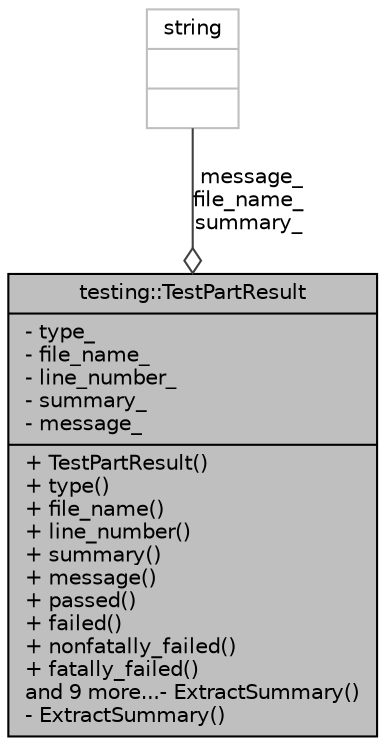 digraph G
{
  edge [fontname="Helvetica",fontsize="10",labelfontname="Helvetica",labelfontsize="10"];
  node [fontname="Helvetica",fontsize="10",shape=record];
  Node1 [label="{testing::TestPartResult\n|- type_\l- file_name_\l- line_number_\l- summary_\l- message_\l|+ TestPartResult()\l+ type()\l+ file_name()\l+ line_number()\l+ summary()\l+ message()\l+ passed()\l+ failed()\l+ nonfatally_failed()\l+ fatally_failed()\land 9 more...- ExtractSummary()\l- ExtractSummary()\l}",height=0.2,width=0.4,color="black", fillcolor="grey75", style="filled" fontcolor="black"];
  Node2 -> Node1 [color="grey25",fontsize="10",style="solid",label=" message_\nfile_name_\nsummary_" ,arrowhead="odiamond",fontname="Helvetica"];
  Node2 [label="{string\n||}",height=0.2,width=0.4,color="grey75", fillcolor="white", style="filled"];
}
